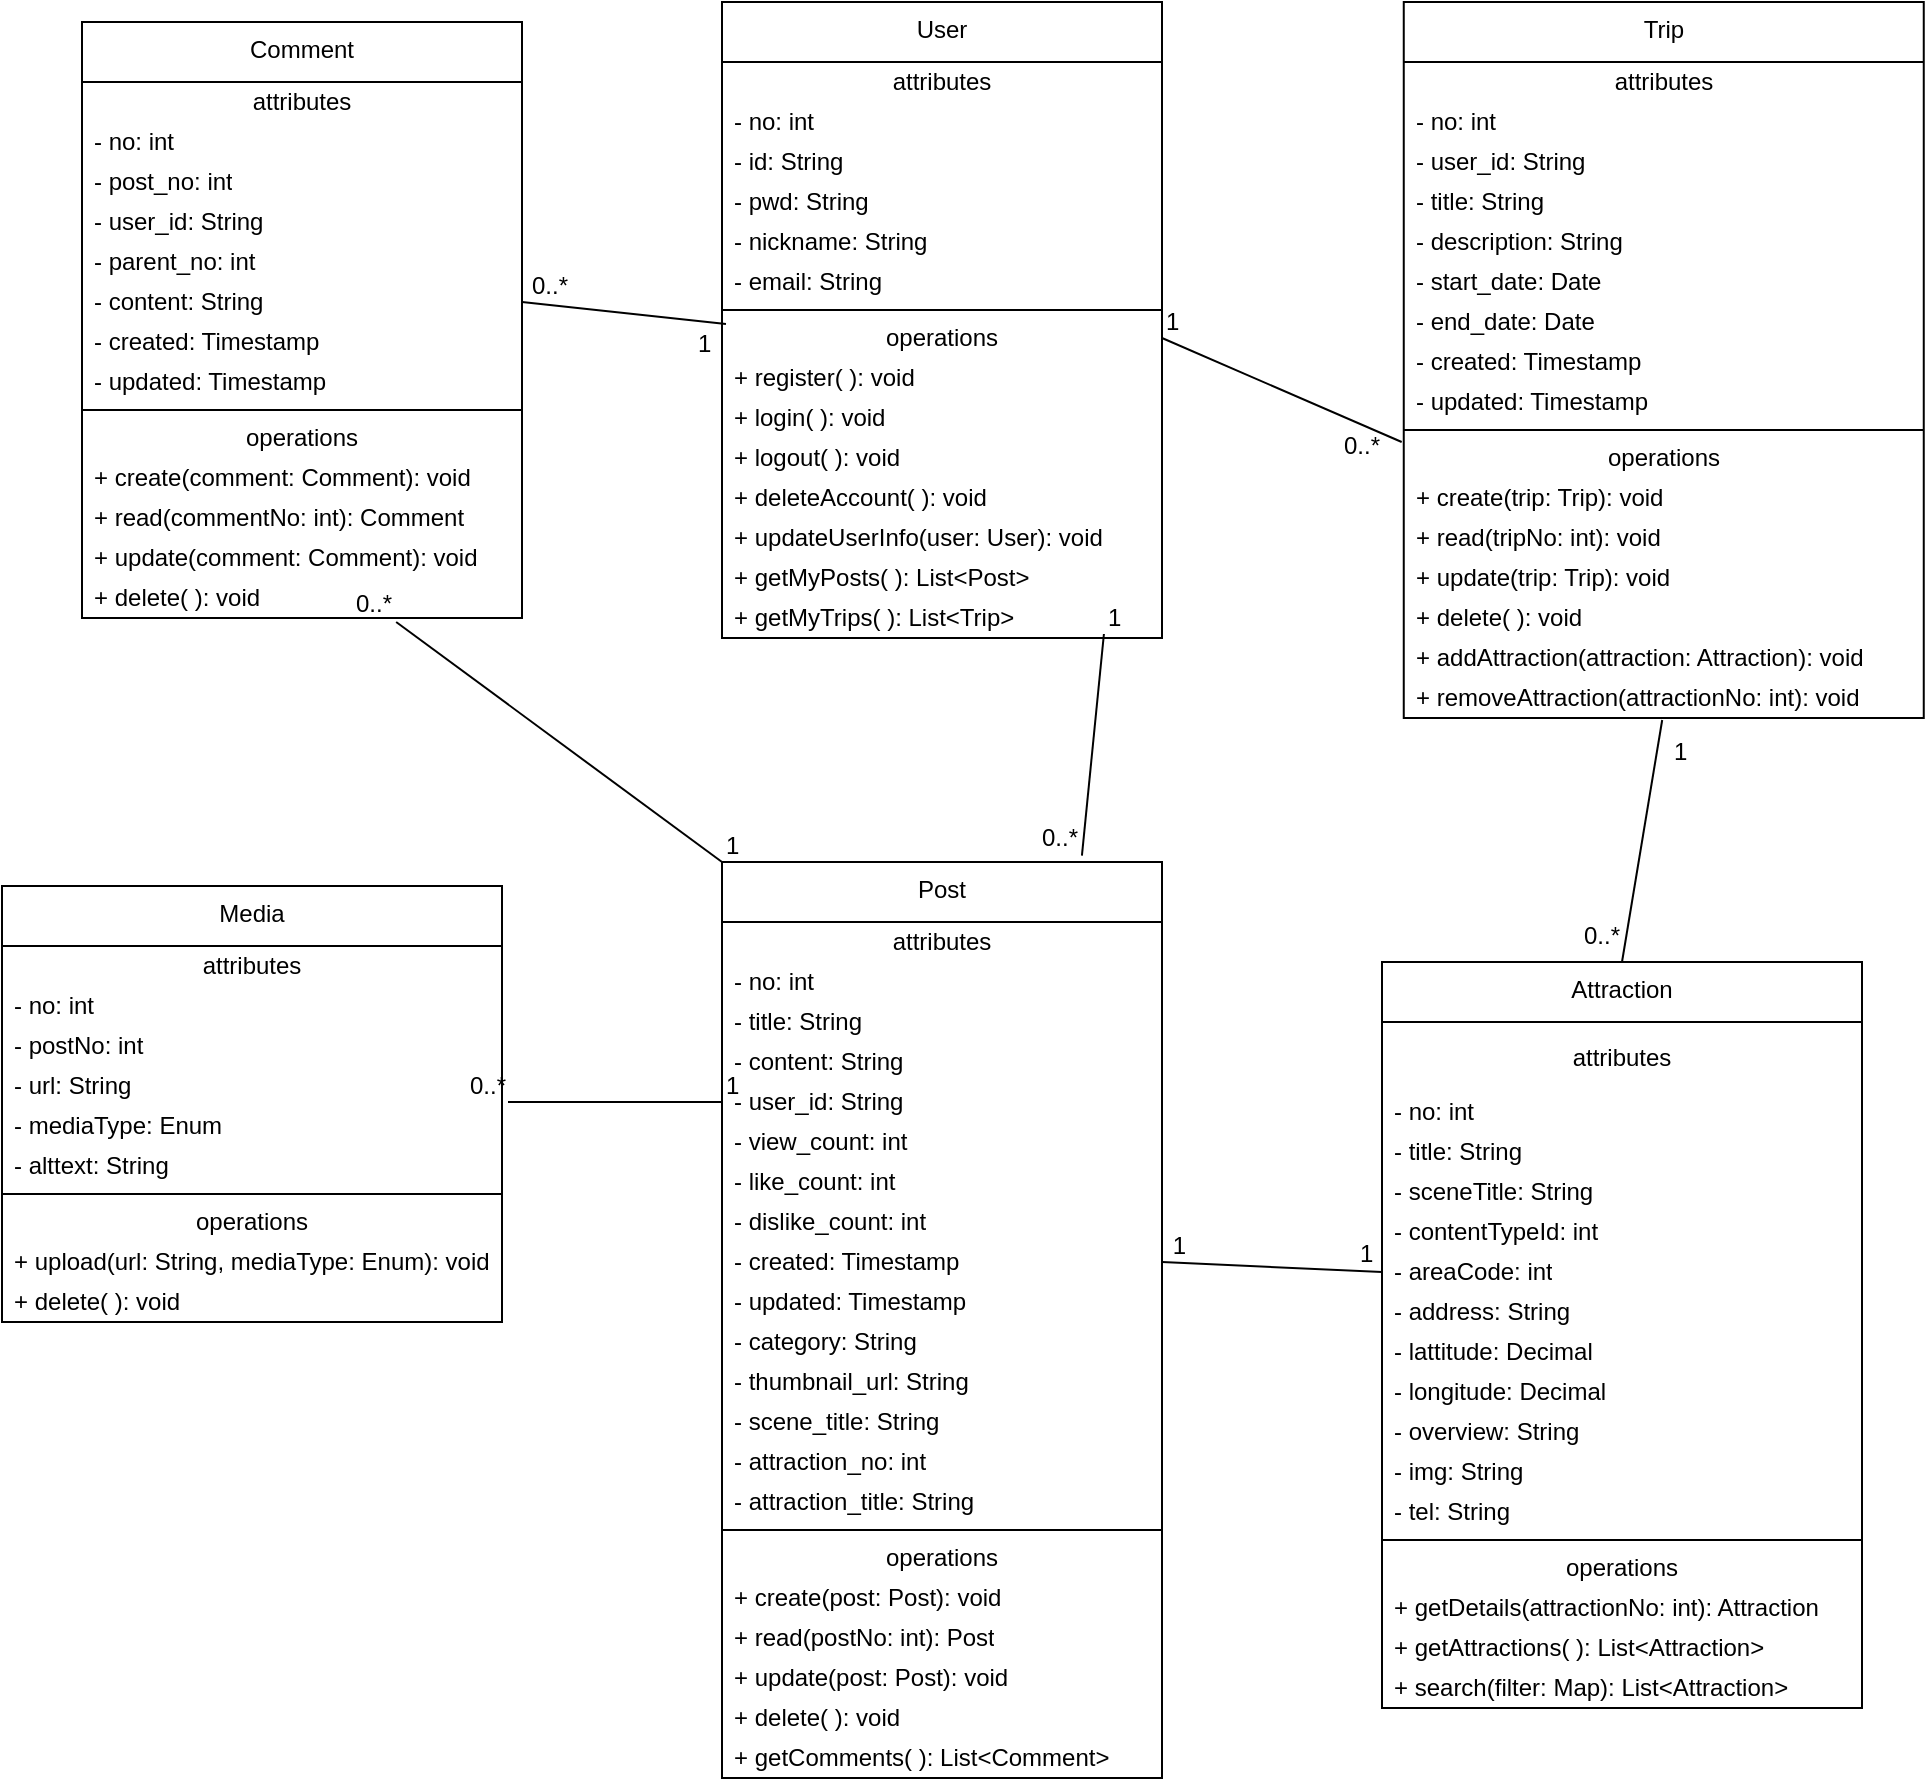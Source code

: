 <mxfile version="24.9.0">
  <diagram name="페이지-1" id="2a3AY58y8ECOFVepI0EB">
    <mxGraphModel dx="2291" dy="735" grid="1" gridSize="10" guides="1" tooltips="1" connect="1" arrows="1" fold="1" page="1" pageScale="1" pageWidth="827" pageHeight="1169" math="0" shadow="0">
      <root>
        <mxCell id="0" />
        <mxCell id="1" parent="0" />
        <mxCell id="5xHakERpuxY836gdrRXx-1" value="User" style="swimlane;fontStyle=0;align=center;verticalAlign=top;childLayout=stackLayout;horizontal=1;startSize=30;horizontalStack=0;resizeParent=1;resizeParentMax=0;resizeLast=0;collapsible=0;marginBottom=0;html=1;whiteSpace=wrap;" vertex="1" parent="1">
          <mxGeometry x="120" y="220" width="220" height="318" as="geometry" />
        </mxCell>
        <mxCell id="5xHakERpuxY836gdrRXx-2" value="attributes" style="text;html=1;strokeColor=none;fillColor=none;align=center;verticalAlign=middle;spacingLeft=4;spacingRight=4;overflow=hidden;rotatable=0;points=[[0,0.5],[1,0.5]];portConstraint=eastwest;whiteSpace=wrap;" vertex="1" parent="5xHakERpuxY836gdrRXx-1">
          <mxGeometry y="30" width="220" height="20" as="geometry" />
        </mxCell>
        <mxCell id="5xHakERpuxY836gdrRXx-3" value="- no: int" style="text;html=1;strokeColor=none;fillColor=none;align=left;verticalAlign=middle;spacingLeft=4;spacingRight=4;overflow=hidden;rotatable=0;points=[[0,0.5],[1,0.5]];portConstraint=eastwest;whiteSpace=wrap;" vertex="1" parent="5xHakERpuxY836gdrRXx-1">
          <mxGeometry y="50" width="220" height="20" as="geometry" />
        </mxCell>
        <mxCell id="5xHakERpuxY836gdrRXx-21" value="- id: String" style="text;html=1;strokeColor=none;fillColor=none;align=left;verticalAlign=middle;spacingLeft=4;spacingRight=4;overflow=hidden;rotatable=0;points=[[0,0.5],[1,0.5]];portConstraint=eastwest;whiteSpace=wrap;" vertex="1" parent="5xHakERpuxY836gdrRXx-1">
          <mxGeometry y="70" width="220" height="20" as="geometry" />
        </mxCell>
        <mxCell id="5xHakERpuxY836gdrRXx-20" value="- pwd: String" style="text;html=1;strokeColor=none;fillColor=none;align=left;verticalAlign=middle;spacingLeft=4;spacingRight=4;overflow=hidden;rotatable=0;points=[[0,0.5],[1,0.5]];portConstraint=eastwest;whiteSpace=wrap;" vertex="1" parent="5xHakERpuxY836gdrRXx-1">
          <mxGeometry y="90" width="220" height="20" as="geometry" />
        </mxCell>
        <mxCell id="5xHakERpuxY836gdrRXx-22" value="- nickname: String" style="text;html=1;strokeColor=none;fillColor=none;align=left;verticalAlign=middle;spacingLeft=4;spacingRight=4;overflow=hidden;rotatable=0;points=[[0,0.5],[1,0.5]];portConstraint=eastwest;whiteSpace=wrap;" vertex="1" parent="5xHakERpuxY836gdrRXx-1">
          <mxGeometry y="110" width="220" height="20" as="geometry" />
        </mxCell>
        <mxCell id="5xHakERpuxY836gdrRXx-23" value="- email: String" style="text;html=1;strokeColor=none;fillColor=none;align=left;verticalAlign=middle;spacingLeft=4;spacingRight=4;overflow=hidden;rotatable=0;points=[[0,0.5],[1,0.5]];portConstraint=eastwest;whiteSpace=wrap;" vertex="1" parent="5xHakERpuxY836gdrRXx-1">
          <mxGeometry y="130" width="220" height="20" as="geometry" />
        </mxCell>
        <mxCell id="5xHakERpuxY836gdrRXx-6" value="" style="line;strokeWidth=1;fillColor=none;align=left;verticalAlign=middle;spacingTop=-1;spacingLeft=3;spacingRight=3;rotatable=0;labelPosition=right;points=[];portConstraint=eastwest;" vertex="1" parent="5xHakERpuxY836gdrRXx-1">
          <mxGeometry y="150" width="220" height="8" as="geometry" />
        </mxCell>
        <mxCell id="5xHakERpuxY836gdrRXx-7" value="operations" style="text;html=1;strokeColor=none;fillColor=none;align=center;verticalAlign=middle;spacingLeft=4;spacingRight=4;overflow=hidden;rotatable=0;points=[[0,0.5],[1,0.5]];portConstraint=eastwest;whiteSpace=wrap;" vertex="1" parent="5xHakERpuxY836gdrRXx-1">
          <mxGeometry y="158" width="220" height="20" as="geometry" />
        </mxCell>
        <mxCell id="5xHakERpuxY836gdrRXx-8" value="+ register( ): void" style="text;html=1;strokeColor=none;fillColor=none;align=left;verticalAlign=middle;spacingLeft=4;spacingRight=4;overflow=hidden;rotatable=0;points=[[0,0.5],[1,0.5]];portConstraint=eastwest;whiteSpace=wrap;" vertex="1" parent="5xHakERpuxY836gdrRXx-1">
          <mxGeometry y="178" width="220" height="20" as="geometry" />
        </mxCell>
        <mxCell id="5xHakERpuxY836gdrRXx-148" value="+ login( ): void" style="text;html=1;strokeColor=none;fillColor=none;align=left;verticalAlign=middle;spacingLeft=4;spacingRight=4;overflow=hidden;rotatable=0;points=[[0,0.5],[1,0.5]];portConstraint=eastwest;whiteSpace=wrap;" vertex="1" parent="5xHakERpuxY836gdrRXx-1">
          <mxGeometry y="198" width="220" height="20" as="geometry" />
        </mxCell>
        <mxCell id="5xHakERpuxY836gdrRXx-37" value="+ logout( ): void" style="text;html=1;strokeColor=none;fillColor=none;align=left;verticalAlign=middle;spacingLeft=4;spacingRight=4;overflow=hidden;rotatable=0;points=[[0,0.5],[1,0.5]];portConstraint=eastwest;whiteSpace=wrap;" vertex="1" parent="5xHakERpuxY836gdrRXx-1">
          <mxGeometry y="218" width="220" height="20" as="geometry" />
        </mxCell>
        <mxCell id="5xHakERpuxY836gdrRXx-149" value="+ deleteAccount( ): void" style="text;html=1;strokeColor=none;fillColor=none;align=left;verticalAlign=middle;spacingLeft=4;spacingRight=4;overflow=hidden;rotatable=0;points=[[0,0.5],[1,0.5]];portConstraint=eastwest;whiteSpace=wrap;" vertex="1" parent="5xHakERpuxY836gdrRXx-1">
          <mxGeometry y="238" width="220" height="20" as="geometry" />
        </mxCell>
        <mxCell id="5xHakERpuxY836gdrRXx-61" value="+ updateUserInfo(user: User): void" style="text;html=1;strokeColor=none;fillColor=none;align=left;verticalAlign=middle;spacingLeft=4;spacingRight=4;overflow=hidden;rotatable=0;points=[[0,0.5],[1,0.5]];portConstraint=eastwest;whiteSpace=wrap;" vertex="1" parent="5xHakERpuxY836gdrRXx-1">
          <mxGeometry y="258" width="220" height="20" as="geometry" />
        </mxCell>
        <mxCell id="5xHakERpuxY836gdrRXx-150" value="+ getMyPosts( ): List&amp;lt;Post&amp;gt;" style="text;html=1;strokeColor=none;fillColor=none;align=left;verticalAlign=middle;spacingLeft=4;spacingRight=4;overflow=hidden;rotatable=0;points=[[0,0.5],[1,0.5]];portConstraint=eastwest;whiteSpace=wrap;" vertex="1" parent="5xHakERpuxY836gdrRXx-1">
          <mxGeometry y="278" width="220" height="20" as="geometry" />
        </mxCell>
        <mxCell id="5xHakERpuxY836gdrRXx-151" value="+ getMyTrips( ): List&amp;lt;Trip&amp;gt;" style="text;html=1;strokeColor=none;fillColor=none;align=left;verticalAlign=middle;spacingLeft=4;spacingRight=4;overflow=hidden;rotatable=0;points=[[0,0.5],[1,0.5]];portConstraint=eastwest;whiteSpace=wrap;" vertex="1" parent="5xHakERpuxY836gdrRXx-1">
          <mxGeometry y="298" width="220" height="20" as="geometry" />
        </mxCell>
        <mxCell id="5xHakERpuxY836gdrRXx-9" value="Post" style="swimlane;fontStyle=0;align=center;verticalAlign=top;childLayout=stackLayout;horizontal=1;startSize=30;horizontalStack=0;resizeParent=1;resizeParentMax=0;resizeLast=0;collapsible=0;marginBottom=0;html=1;whiteSpace=wrap;" vertex="1" parent="1">
          <mxGeometry x="120" y="650" width="220" height="458" as="geometry" />
        </mxCell>
        <mxCell id="5xHakERpuxY836gdrRXx-10" value="attributes" style="text;html=1;strokeColor=none;fillColor=none;align=center;verticalAlign=middle;spacingLeft=4;spacingRight=4;overflow=hidden;rotatable=0;points=[[0,0.5],[1,0.5]];portConstraint=eastwest;whiteSpace=wrap;" vertex="1" parent="5xHakERpuxY836gdrRXx-9">
          <mxGeometry y="30" width="220" height="20" as="geometry" />
        </mxCell>
        <mxCell id="5xHakERpuxY836gdrRXx-11" value="- no: int" style="text;html=1;strokeColor=none;fillColor=none;align=left;verticalAlign=middle;spacingLeft=4;spacingRight=4;overflow=hidden;rotatable=0;points=[[0,0.5],[1,0.5]];portConstraint=eastwest;whiteSpace=wrap;" vertex="1" parent="5xHakERpuxY836gdrRXx-9">
          <mxGeometry y="50" width="220" height="20" as="geometry" />
        </mxCell>
        <mxCell id="5xHakERpuxY836gdrRXx-24" value="- title: String" style="text;html=1;strokeColor=none;fillColor=none;align=left;verticalAlign=middle;spacingLeft=4;spacingRight=4;overflow=hidden;rotatable=0;points=[[0,0.5],[1,0.5]];portConstraint=eastwest;whiteSpace=wrap;" vertex="1" parent="5xHakERpuxY836gdrRXx-9">
          <mxGeometry y="70" width="220" height="20" as="geometry" />
        </mxCell>
        <mxCell id="5xHakERpuxY836gdrRXx-25" value="- content: String" style="text;html=1;strokeColor=none;fillColor=none;align=left;verticalAlign=middle;spacingLeft=4;spacingRight=4;overflow=hidden;rotatable=0;points=[[0,0.5],[1,0.5]];portConstraint=eastwest;whiteSpace=wrap;" vertex="1" parent="5xHakERpuxY836gdrRXx-9">
          <mxGeometry y="90" width="220" height="20" as="geometry" />
        </mxCell>
        <mxCell id="5xHakERpuxY836gdrRXx-26" value="- user_id: String" style="text;html=1;strokeColor=none;fillColor=none;align=left;verticalAlign=middle;spacingLeft=4;spacingRight=4;overflow=hidden;rotatable=0;points=[[0,0.5],[1,0.5]];portConstraint=eastwest;whiteSpace=wrap;" vertex="1" parent="5xHakERpuxY836gdrRXx-9">
          <mxGeometry y="110" width="220" height="20" as="geometry" />
        </mxCell>
        <mxCell id="5xHakERpuxY836gdrRXx-27" value="- view_count: int" style="text;html=1;strokeColor=none;fillColor=none;align=left;verticalAlign=middle;spacingLeft=4;spacingRight=4;overflow=hidden;rotatable=0;points=[[0,0.5],[1,0.5]];portConstraint=eastwest;whiteSpace=wrap;" vertex="1" parent="5xHakERpuxY836gdrRXx-9">
          <mxGeometry y="130" width="220" height="20" as="geometry" />
        </mxCell>
        <mxCell id="5xHakERpuxY836gdrRXx-28" value="- like_count: int" style="text;html=1;strokeColor=none;fillColor=none;align=left;verticalAlign=middle;spacingLeft=4;spacingRight=4;overflow=hidden;rotatable=0;points=[[0,0.5],[1,0.5]];portConstraint=eastwest;whiteSpace=wrap;" vertex="1" parent="5xHakERpuxY836gdrRXx-9">
          <mxGeometry y="150" width="220" height="20" as="geometry" />
        </mxCell>
        <mxCell id="5xHakERpuxY836gdrRXx-29" value="- dislike_count: int" style="text;html=1;strokeColor=none;fillColor=none;align=left;verticalAlign=middle;spacingLeft=4;spacingRight=4;overflow=hidden;rotatable=0;points=[[0,0.5],[1,0.5]];portConstraint=eastwest;whiteSpace=wrap;" vertex="1" parent="5xHakERpuxY836gdrRXx-9">
          <mxGeometry y="170" width="220" height="20" as="geometry" />
        </mxCell>
        <mxCell id="5xHakERpuxY836gdrRXx-30" value="- created: Timestamp" style="text;html=1;strokeColor=none;fillColor=none;align=left;verticalAlign=middle;spacingLeft=4;spacingRight=4;overflow=hidden;rotatable=0;points=[[0,0.5],[1,0.5]];portConstraint=eastwest;whiteSpace=wrap;" vertex="1" parent="5xHakERpuxY836gdrRXx-9">
          <mxGeometry y="190" width="220" height="20" as="geometry" />
        </mxCell>
        <mxCell id="5xHakERpuxY836gdrRXx-31" value="- updated: Timestamp" style="text;html=1;strokeColor=none;fillColor=none;align=left;verticalAlign=middle;spacingLeft=4;spacingRight=4;overflow=hidden;rotatable=0;points=[[0,0.5],[1,0.5]];portConstraint=eastwest;whiteSpace=wrap;" vertex="1" parent="5xHakERpuxY836gdrRXx-9">
          <mxGeometry y="210" width="220" height="20" as="geometry" />
        </mxCell>
        <mxCell id="5xHakERpuxY836gdrRXx-32" value="- category: String" style="text;html=1;strokeColor=none;fillColor=none;align=left;verticalAlign=middle;spacingLeft=4;spacingRight=4;overflow=hidden;rotatable=0;points=[[0,0.5],[1,0.5]];portConstraint=eastwest;whiteSpace=wrap;" vertex="1" parent="5xHakERpuxY836gdrRXx-9">
          <mxGeometry y="230" width="220" height="20" as="geometry" />
        </mxCell>
        <mxCell id="5xHakERpuxY836gdrRXx-33" value="- thumbnail_url: String" style="text;html=1;strokeColor=none;fillColor=none;align=left;verticalAlign=middle;spacingLeft=4;spacingRight=4;overflow=hidden;rotatable=0;points=[[0,0.5],[1,0.5]];portConstraint=eastwest;whiteSpace=wrap;" vertex="1" parent="5xHakERpuxY836gdrRXx-9">
          <mxGeometry y="250" width="220" height="20" as="geometry" />
        </mxCell>
        <mxCell id="5xHakERpuxY836gdrRXx-34" value="- scene_title: String" style="text;html=1;strokeColor=none;fillColor=none;align=left;verticalAlign=middle;spacingLeft=4;spacingRight=4;overflow=hidden;rotatable=0;points=[[0,0.5],[1,0.5]];portConstraint=eastwest;whiteSpace=wrap;" vertex="1" parent="5xHakERpuxY836gdrRXx-9">
          <mxGeometry y="270" width="220" height="20" as="geometry" />
        </mxCell>
        <mxCell id="5xHakERpuxY836gdrRXx-35" value="- attraction_no: int" style="text;html=1;strokeColor=none;fillColor=none;align=left;verticalAlign=middle;spacingLeft=4;spacingRight=4;overflow=hidden;rotatable=0;points=[[0,0.5],[1,0.5]];portConstraint=eastwest;whiteSpace=wrap;" vertex="1" parent="5xHakERpuxY836gdrRXx-9">
          <mxGeometry y="290" width="220" height="20" as="geometry" />
        </mxCell>
        <mxCell id="5xHakERpuxY836gdrRXx-36" value="- attraction_title: String" style="text;html=1;strokeColor=none;fillColor=none;align=left;verticalAlign=middle;spacingLeft=4;spacingRight=4;overflow=hidden;rotatable=0;points=[[0,0.5],[1,0.5]];portConstraint=eastwest;whiteSpace=wrap;" vertex="1" parent="5xHakERpuxY836gdrRXx-9">
          <mxGeometry y="310" width="220" height="20" as="geometry" />
        </mxCell>
        <mxCell id="5xHakERpuxY836gdrRXx-14" value="" style="line;strokeWidth=1;fillColor=none;align=left;verticalAlign=middle;spacingTop=-1;spacingLeft=3;spacingRight=3;rotatable=0;labelPosition=right;points=[];portConstraint=eastwest;" vertex="1" parent="5xHakERpuxY836gdrRXx-9">
          <mxGeometry y="330" width="220" height="8" as="geometry" />
        </mxCell>
        <mxCell id="5xHakERpuxY836gdrRXx-15" value="operations" style="text;html=1;strokeColor=none;fillColor=none;align=center;verticalAlign=middle;spacingLeft=4;spacingRight=4;overflow=hidden;rotatable=0;points=[[0,0.5],[1,0.5]];portConstraint=eastwest;whiteSpace=wrap;" vertex="1" parent="5xHakERpuxY836gdrRXx-9">
          <mxGeometry y="338" width="220" height="20" as="geometry" />
        </mxCell>
        <mxCell id="5xHakERpuxY836gdrRXx-153" value="+ create(post: Post): void" style="text;html=1;strokeColor=none;fillColor=none;align=left;verticalAlign=middle;spacingLeft=4;spacingRight=4;overflow=hidden;rotatable=0;points=[[0,0.5],[1,0.5]];portConstraint=eastwest;whiteSpace=wrap;" vertex="1" parent="5xHakERpuxY836gdrRXx-9">
          <mxGeometry y="358" width="220" height="20" as="geometry" />
        </mxCell>
        <mxCell id="5xHakERpuxY836gdrRXx-154" value="+ read(postNo: int): Post" style="text;html=1;strokeColor=none;fillColor=none;align=left;verticalAlign=middle;spacingLeft=4;spacingRight=4;overflow=hidden;rotatable=0;points=[[0,0.5],[1,0.5]];portConstraint=eastwest;whiteSpace=wrap;" vertex="1" parent="5xHakERpuxY836gdrRXx-9">
          <mxGeometry y="378" width="220" height="20" as="geometry" />
        </mxCell>
        <mxCell id="5xHakERpuxY836gdrRXx-155" value="+ update(post: Post): void" style="text;html=1;strokeColor=none;fillColor=none;align=left;verticalAlign=middle;spacingLeft=4;spacingRight=4;overflow=hidden;rotatable=0;points=[[0,0.5],[1,0.5]];portConstraint=eastwest;whiteSpace=wrap;" vertex="1" parent="5xHakERpuxY836gdrRXx-9">
          <mxGeometry y="398" width="220" height="20" as="geometry" />
        </mxCell>
        <mxCell id="5xHakERpuxY836gdrRXx-156" value="+ delete( ): void" style="text;html=1;strokeColor=none;fillColor=none;align=left;verticalAlign=middle;spacingLeft=4;spacingRight=4;overflow=hidden;rotatable=0;points=[[0,0.5],[1,0.5]];portConstraint=eastwest;whiteSpace=wrap;" vertex="1" parent="5xHakERpuxY836gdrRXx-9">
          <mxGeometry y="418" width="220" height="20" as="geometry" />
        </mxCell>
        <mxCell id="5xHakERpuxY836gdrRXx-157" value="+ getComments( ): List&amp;lt;Comment&amp;gt;" style="text;html=1;strokeColor=none;fillColor=none;align=left;verticalAlign=middle;spacingLeft=4;spacingRight=4;overflow=hidden;rotatable=0;points=[[0,0.5],[1,0.5]];portConstraint=eastwest;whiteSpace=wrap;" vertex="1" parent="5xHakERpuxY836gdrRXx-9">
          <mxGeometry y="438" width="220" height="20" as="geometry" />
        </mxCell>
        <mxCell id="5xHakERpuxY836gdrRXx-69" value="Comment" style="swimlane;fontStyle=0;align=center;verticalAlign=top;childLayout=stackLayout;horizontal=1;startSize=30;horizontalStack=0;resizeParent=1;resizeParentMax=0;resizeLast=0;collapsible=0;marginBottom=0;html=1;whiteSpace=wrap;" vertex="1" parent="1">
          <mxGeometry x="-200" y="230" width="220" height="298" as="geometry" />
        </mxCell>
        <mxCell id="5xHakERpuxY836gdrRXx-70" value="attributes" style="text;html=1;strokeColor=none;fillColor=none;align=center;verticalAlign=middle;spacingLeft=4;spacingRight=4;overflow=hidden;rotatable=0;points=[[0,0.5],[1,0.5]];portConstraint=eastwest;whiteSpace=wrap;" vertex="1" parent="5xHakERpuxY836gdrRXx-69">
          <mxGeometry y="30" width="220" height="20" as="geometry" />
        </mxCell>
        <mxCell id="5xHakERpuxY836gdrRXx-71" value="- no: int" style="text;html=1;strokeColor=none;fillColor=none;align=left;verticalAlign=middle;spacingLeft=4;spacingRight=4;overflow=hidden;rotatable=0;points=[[0,0.5],[1,0.5]];portConstraint=eastwest;whiteSpace=wrap;" vertex="1" parent="5xHakERpuxY836gdrRXx-69">
          <mxGeometry y="50" width="220" height="20" as="geometry" />
        </mxCell>
        <mxCell id="5xHakERpuxY836gdrRXx-77" value="- post_no: int" style="text;html=1;strokeColor=none;fillColor=none;align=left;verticalAlign=middle;spacingLeft=4;spacingRight=4;overflow=hidden;rotatable=0;points=[[0,0.5],[1,0.5]];portConstraint=eastwest;whiteSpace=wrap;" vertex="1" parent="5xHakERpuxY836gdrRXx-69">
          <mxGeometry y="70" width="220" height="20" as="geometry" />
        </mxCell>
        <mxCell id="5xHakERpuxY836gdrRXx-78" value="- user_id: String" style="text;html=1;strokeColor=none;fillColor=none;align=left;verticalAlign=middle;spacingLeft=4;spacingRight=4;overflow=hidden;rotatable=0;points=[[0,0.5],[1,0.5]];portConstraint=eastwest;whiteSpace=wrap;" vertex="1" parent="5xHakERpuxY836gdrRXx-69">
          <mxGeometry y="90" width="220" height="20" as="geometry" />
        </mxCell>
        <mxCell id="5xHakERpuxY836gdrRXx-79" value="- parent_no: int" style="text;html=1;strokeColor=none;fillColor=none;align=left;verticalAlign=middle;spacingLeft=4;spacingRight=4;overflow=hidden;rotatable=0;points=[[0,0.5],[1,0.5]];portConstraint=eastwest;whiteSpace=wrap;" vertex="1" parent="5xHakERpuxY836gdrRXx-69">
          <mxGeometry y="110" width="220" height="20" as="geometry" />
        </mxCell>
        <mxCell id="5xHakERpuxY836gdrRXx-80" value="- content: String" style="text;html=1;strokeColor=none;fillColor=none;align=left;verticalAlign=middle;spacingLeft=4;spacingRight=4;overflow=hidden;rotatable=0;points=[[0,0.5],[1,0.5]];portConstraint=eastwest;whiteSpace=wrap;" vertex="1" parent="5xHakERpuxY836gdrRXx-69">
          <mxGeometry y="130" width="220" height="20" as="geometry" />
        </mxCell>
        <mxCell id="5xHakERpuxY836gdrRXx-81" value="- created: Timestamp" style="text;html=1;strokeColor=none;fillColor=none;align=left;verticalAlign=middle;spacingLeft=4;spacingRight=4;overflow=hidden;rotatable=0;points=[[0,0.5],[1,0.5]];portConstraint=eastwest;whiteSpace=wrap;" vertex="1" parent="5xHakERpuxY836gdrRXx-69">
          <mxGeometry y="150" width="220" height="20" as="geometry" />
        </mxCell>
        <mxCell id="5xHakERpuxY836gdrRXx-82" value="- updated: Timestamp" style="text;html=1;strokeColor=none;fillColor=none;align=left;verticalAlign=middle;spacingLeft=4;spacingRight=4;overflow=hidden;rotatable=0;points=[[0,0.5],[1,0.5]];portConstraint=eastwest;whiteSpace=wrap;" vertex="1" parent="5xHakERpuxY836gdrRXx-69">
          <mxGeometry y="170" width="220" height="20" as="geometry" />
        </mxCell>
        <mxCell id="5xHakERpuxY836gdrRXx-74" value="" style="line;strokeWidth=1;fillColor=none;align=left;verticalAlign=middle;spacingTop=-1;spacingLeft=3;spacingRight=3;rotatable=0;labelPosition=right;points=[];portConstraint=eastwest;" vertex="1" parent="5xHakERpuxY836gdrRXx-69">
          <mxGeometry y="190" width="220" height="8" as="geometry" />
        </mxCell>
        <mxCell id="5xHakERpuxY836gdrRXx-75" value="operations" style="text;html=1;strokeColor=none;fillColor=none;align=center;verticalAlign=middle;spacingLeft=4;spacingRight=4;overflow=hidden;rotatable=0;points=[[0,0.5],[1,0.5]];portConstraint=eastwest;whiteSpace=wrap;" vertex="1" parent="5xHakERpuxY836gdrRXx-69">
          <mxGeometry y="198" width="220" height="20" as="geometry" />
        </mxCell>
        <mxCell id="5xHakERpuxY836gdrRXx-158" value="+ create(comment: Comment): void" style="text;html=1;strokeColor=none;fillColor=none;align=left;verticalAlign=middle;spacingLeft=4;spacingRight=4;overflow=hidden;rotatable=0;points=[[0,0.5],[1,0.5]];portConstraint=eastwest;whiteSpace=wrap;" vertex="1" parent="5xHakERpuxY836gdrRXx-69">
          <mxGeometry y="218" width="220" height="20" as="geometry" />
        </mxCell>
        <mxCell id="5xHakERpuxY836gdrRXx-159" value="+ read(commentNo: int): Comment" style="text;html=1;strokeColor=none;fillColor=none;align=left;verticalAlign=middle;spacingLeft=4;spacingRight=4;overflow=hidden;rotatable=0;points=[[0,0.5],[1,0.5]];portConstraint=eastwest;whiteSpace=wrap;" vertex="1" parent="5xHakERpuxY836gdrRXx-69">
          <mxGeometry y="238" width="220" height="20" as="geometry" />
        </mxCell>
        <mxCell id="5xHakERpuxY836gdrRXx-160" value="+ update(comment: Comment): void" style="text;html=1;strokeColor=none;fillColor=none;align=left;verticalAlign=middle;spacingLeft=4;spacingRight=4;overflow=hidden;rotatable=0;points=[[0,0.5],[1,0.5]];portConstraint=eastwest;whiteSpace=wrap;" vertex="1" parent="5xHakERpuxY836gdrRXx-69">
          <mxGeometry y="258" width="220" height="20" as="geometry" />
        </mxCell>
        <mxCell id="5xHakERpuxY836gdrRXx-161" value="+ delete( ): void" style="text;html=1;strokeColor=none;fillColor=none;align=left;verticalAlign=middle;spacingLeft=4;spacingRight=4;overflow=hidden;rotatable=0;points=[[0,0.5],[1,0.5]];portConstraint=eastwest;whiteSpace=wrap;" vertex="1" parent="5xHakERpuxY836gdrRXx-69">
          <mxGeometry y="278" width="220" height="20" as="geometry" />
        </mxCell>
        <mxCell id="5xHakERpuxY836gdrRXx-83" value="Trip" style="swimlane;fontStyle=0;align=center;verticalAlign=top;childLayout=stackLayout;horizontal=1;startSize=30;horizontalStack=0;resizeParent=1;resizeParentMax=0;resizeLast=0;collapsible=0;marginBottom=0;html=1;whiteSpace=wrap;" vertex="1" parent="1">
          <mxGeometry x="460.88" y="220" width="260" height="358" as="geometry" />
        </mxCell>
        <mxCell id="5xHakERpuxY836gdrRXx-84" value="attributes" style="text;html=1;strokeColor=none;fillColor=none;align=center;verticalAlign=middle;spacingLeft=4;spacingRight=4;overflow=hidden;rotatable=0;points=[[0,0.5],[1,0.5]];portConstraint=eastwest;whiteSpace=wrap;" vertex="1" parent="5xHakERpuxY836gdrRXx-83">
          <mxGeometry y="30" width="260" height="20" as="geometry" />
        </mxCell>
        <mxCell id="5xHakERpuxY836gdrRXx-85" value="- no: int" style="text;html=1;strokeColor=none;fillColor=none;align=left;verticalAlign=middle;spacingLeft=4;spacingRight=4;overflow=hidden;rotatable=0;points=[[0,0.5],[1,0.5]];portConstraint=eastwest;whiteSpace=wrap;" vertex="1" parent="5xHakERpuxY836gdrRXx-83">
          <mxGeometry y="50" width="260" height="20" as="geometry" />
        </mxCell>
        <mxCell id="5xHakERpuxY836gdrRXx-92" value="- user_id: String" style="text;html=1;strokeColor=none;fillColor=none;align=left;verticalAlign=middle;spacingLeft=4;spacingRight=4;overflow=hidden;rotatable=0;points=[[0,0.5],[1,0.5]];portConstraint=eastwest;whiteSpace=wrap;" vertex="1" parent="5xHakERpuxY836gdrRXx-83">
          <mxGeometry y="70" width="260" height="20" as="geometry" />
        </mxCell>
        <mxCell id="5xHakERpuxY836gdrRXx-93" value="- title: String" style="text;html=1;strokeColor=none;fillColor=none;align=left;verticalAlign=middle;spacingLeft=4;spacingRight=4;overflow=hidden;rotatable=0;points=[[0,0.5],[1,0.5]];portConstraint=eastwest;whiteSpace=wrap;" vertex="1" parent="5xHakERpuxY836gdrRXx-83">
          <mxGeometry y="90" width="260" height="20" as="geometry" />
        </mxCell>
        <mxCell id="5xHakERpuxY836gdrRXx-94" value="- description: String" style="text;html=1;strokeColor=none;fillColor=none;align=left;verticalAlign=middle;spacingLeft=4;spacingRight=4;overflow=hidden;rotatable=0;points=[[0,0.5],[1,0.5]];portConstraint=eastwest;whiteSpace=wrap;" vertex="1" parent="5xHakERpuxY836gdrRXx-83">
          <mxGeometry y="110" width="260" height="20" as="geometry" />
        </mxCell>
        <mxCell id="5xHakERpuxY836gdrRXx-95" value="- start_date: Date" style="text;html=1;strokeColor=none;fillColor=none;align=left;verticalAlign=middle;spacingLeft=4;spacingRight=4;overflow=hidden;rotatable=0;points=[[0,0.5],[1,0.5]];portConstraint=eastwest;whiteSpace=wrap;" vertex="1" parent="5xHakERpuxY836gdrRXx-83">
          <mxGeometry y="130" width="260" height="20" as="geometry" />
        </mxCell>
        <mxCell id="5xHakERpuxY836gdrRXx-97" value="- end_date: Date" style="text;html=1;strokeColor=none;fillColor=none;align=left;verticalAlign=middle;spacingLeft=4;spacingRight=4;overflow=hidden;rotatable=0;points=[[0,0.5],[1,0.5]];portConstraint=eastwest;whiteSpace=wrap;" vertex="1" parent="5xHakERpuxY836gdrRXx-83">
          <mxGeometry y="150" width="260" height="20" as="geometry" />
        </mxCell>
        <mxCell id="5xHakERpuxY836gdrRXx-98" value="- created: Timestamp" style="text;html=1;strokeColor=none;fillColor=none;align=left;verticalAlign=middle;spacingLeft=4;spacingRight=4;overflow=hidden;rotatable=0;points=[[0,0.5],[1,0.5]];portConstraint=eastwest;whiteSpace=wrap;" vertex="1" parent="5xHakERpuxY836gdrRXx-83">
          <mxGeometry y="170" width="260" height="20" as="geometry" />
        </mxCell>
        <mxCell id="5xHakERpuxY836gdrRXx-99" value="- updated: Timestamp" style="text;html=1;strokeColor=none;fillColor=none;align=left;verticalAlign=middle;spacingLeft=4;spacingRight=4;overflow=hidden;rotatable=0;points=[[0,0.5],[1,0.5]];portConstraint=eastwest;whiteSpace=wrap;" vertex="1" parent="5xHakERpuxY836gdrRXx-83">
          <mxGeometry y="190" width="260" height="20" as="geometry" />
        </mxCell>
        <mxCell id="5xHakERpuxY836gdrRXx-88" value="" style="line;strokeWidth=1;fillColor=none;align=left;verticalAlign=middle;spacingTop=-1;spacingLeft=3;spacingRight=3;rotatable=0;labelPosition=right;points=[];portConstraint=eastwest;" vertex="1" parent="5xHakERpuxY836gdrRXx-83">
          <mxGeometry y="210" width="260" height="8" as="geometry" />
        </mxCell>
        <mxCell id="5xHakERpuxY836gdrRXx-89" value="operations" style="text;html=1;strokeColor=none;fillColor=none;align=center;verticalAlign=middle;spacingLeft=4;spacingRight=4;overflow=hidden;rotatable=0;points=[[0,0.5],[1,0.5]];portConstraint=eastwest;whiteSpace=wrap;" vertex="1" parent="5xHakERpuxY836gdrRXx-83">
          <mxGeometry y="218" width="260" height="20" as="geometry" />
        </mxCell>
        <mxCell id="5xHakERpuxY836gdrRXx-186" value="+ create(trip: Trip): void" style="text;html=1;strokeColor=none;fillColor=none;align=left;verticalAlign=middle;spacingLeft=4;spacingRight=4;overflow=hidden;rotatable=0;points=[[0,0.5],[1,0.5]];portConstraint=eastwest;whiteSpace=wrap;" vertex="1" parent="5xHakERpuxY836gdrRXx-83">
          <mxGeometry y="238" width="260" height="20" as="geometry" />
        </mxCell>
        <mxCell id="5xHakERpuxY836gdrRXx-187" value="+ read(tripNo: int): void" style="text;html=1;strokeColor=none;fillColor=none;align=left;verticalAlign=middle;spacingLeft=4;spacingRight=4;overflow=hidden;rotatable=0;points=[[0,0.5],[1,0.5]];portConstraint=eastwest;whiteSpace=wrap;" vertex="1" parent="5xHakERpuxY836gdrRXx-83">
          <mxGeometry y="258" width="260" height="20" as="geometry" />
        </mxCell>
        <mxCell id="5xHakERpuxY836gdrRXx-188" value="+ update(trip: Trip): void" style="text;html=1;strokeColor=none;fillColor=none;align=left;verticalAlign=middle;spacingLeft=4;spacingRight=4;overflow=hidden;rotatable=0;points=[[0,0.5],[1,0.5]];portConstraint=eastwest;whiteSpace=wrap;" vertex="1" parent="5xHakERpuxY836gdrRXx-83">
          <mxGeometry y="278" width="260" height="20" as="geometry" />
        </mxCell>
        <mxCell id="5xHakERpuxY836gdrRXx-189" value="+ delete( ): void" style="text;html=1;strokeColor=none;fillColor=none;align=left;verticalAlign=middle;spacingLeft=4;spacingRight=4;overflow=hidden;rotatable=0;points=[[0,0.5],[1,0.5]];portConstraint=eastwest;whiteSpace=wrap;" vertex="1" parent="5xHakERpuxY836gdrRXx-83">
          <mxGeometry y="298" width="260" height="20" as="geometry" />
        </mxCell>
        <mxCell id="5xHakERpuxY836gdrRXx-190" value="+ addAttraction(attraction: Attraction): void" style="text;html=1;strokeColor=none;fillColor=none;align=left;verticalAlign=middle;spacingLeft=4;spacingRight=4;overflow=hidden;rotatable=0;points=[[0,0.5],[1,0.5]];portConstraint=eastwest;whiteSpace=wrap;" vertex="1" parent="5xHakERpuxY836gdrRXx-83">
          <mxGeometry y="318" width="260" height="20" as="geometry" />
        </mxCell>
        <mxCell id="5xHakERpuxY836gdrRXx-191" value="+ removeAttraction(attractionNo: int): void" style="text;html=1;strokeColor=none;fillColor=none;align=left;verticalAlign=middle;spacingLeft=4;spacingRight=4;overflow=hidden;rotatable=0;points=[[0,0.5],[1,0.5]];portConstraint=eastwest;whiteSpace=wrap;" vertex="1" parent="5xHakERpuxY836gdrRXx-83">
          <mxGeometry y="338" width="260" height="20" as="geometry" />
        </mxCell>
        <mxCell id="5xHakERpuxY836gdrRXx-100" value="Attraction" style="swimlane;fontStyle=0;align=center;verticalAlign=top;childLayout=stackLayout;horizontal=1;startSize=30;horizontalStack=0;resizeParent=1;resizeParentMax=0;resizeLast=0;collapsible=0;marginBottom=0;html=1;whiteSpace=wrap;" vertex="1" parent="1">
          <mxGeometry x="450" y="700" width="240" height="373" as="geometry" />
        </mxCell>
        <mxCell id="5xHakERpuxY836gdrRXx-101" value="attributes" style="text;html=1;strokeColor=none;fillColor=none;align=center;verticalAlign=middle;spacingLeft=4;spacingRight=4;overflow=hidden;rotatable=0;points=[[0,0.5],[1,0.5]];portConstraint=eastwest;whiteSpace=wrap;" vertex="1" parent="5xHakERpuxY836gdrRXx-100">
          <mxGeometry y="30" width="240" height="35" as="geometry" />
        </mxCell>
        <mxCell id="5xHakERpuxY836gdrRXx-104" value="- no: int" style="text;html=1;strokeColor=none;fillColor=none;align=left;verticalAlign=middle;spacingLeft=4;spacingRight=4;overflow=hidden;rotatable=0;points=[[0,0.5],[1,0.5]];portConstraint=eastwest;whiteSpace=wrap;" vertex="1" parent="5xHakERpuxY836gdrRXx-100">
          <mxGeometry y="65" width="240" height="20" as="geometry" />
        </mxCell>
        <mxCell id="5xHakERpuxY836gdrRXx-166" value="- title: String" style="text;html=1;strokeColor=none;fillColor=none;align=left;verticalAlign=middle;spacingLeft=4;spacingRight=4;overflow=hidden;rotatable=0;points=[[0,0.5],[1,0.5]];portConstraint=eastwest;whiteSpace=wrap;" vertex="1" parent="5xHakERpuxY836gdrRXx-100">
          <mxGeometry y="85" width="240" height="20" as="geometry" />
        </mxCell>
        <mxCell id="5xHakERpuxY836gdrRXx-112" value="- sceneTitle: String" style="text;html=1;strokeColor=none;fillColor=none;align=left;verticalAlign=middle;spacingLeft=4;spacingRight=4;overflow=hidden;rotatable=0;points=[[0,0.5],[1,0.5]];portConstraint=eastwest;whiteSpace=wrap;" vertex="1" parent="5xHakERpuxY836gdrRXx-100">
          <mxGeometry y="105" width="240" height="20" as="geometry" />
        </mxCell>
        <mxCell id="5xHakERpuxY836gdrRXx-147" value="- contentTypeId: int" style="text;html=1;strokeColor=none;fillColor=none;align=left;verticalAlign=middle;spacingLeft=4;spacingRight=4;overflow=hidden;rotatable=0;points=[[0,0.5],[1,0.5]];portConstraint=eastwest;whiteSpace=wrap;" vertex="1" parent="5xHakERpuxY836gdrRXx-100">
          <mxGeometry y="125" width="240" height="20" as="geometry" />
        </mxCell>
        <mxCell id="5xHakERpuxY836gdrRXx-167" value="- areaCode: int" style="text;html=1;strokeColor=none;fillColor=none;align=left;verticalAlign=middle;spacingLeft=4;spacingRight=4;overflow=hidden;rotatable=0;points=[[0,0.5],[1,0.5]];portConstraint=eastwest;whiteSpace=wrap;" vertex="1" parent="5xHakERpuxY836gdrRXx-100">
          <mxGeometry y="145" width="240" height="20" as="geometry" />
        </mxCell>
        <mxCell id="5xHakERpuxY836gdrRXx-168" value="- address: String" style="text;html=1;strokeColor=none;fillColor=none;align=left;verticalAlign=middle;spacingLeft=4;spacingRight=4;overflow=hidden;rotatable=0;points=[[0,0.5],[1,0.5]];portConstraint=eastwest;whiteSpace=wrap;" vertex="1" parent="5xHakERpuxY836gdrRXx-100">
          <mxGeometry y="165" width="240" height="20" as="geometry" />
        </mxCell>
        <mxCell id="5xHakERpuxY836gdrRXx-169" value="- lattitude: Decimal" style="text;html=1;strokeColor=none;fillColor=none;align=left;verticalAlign=middle;spacingLeft=4;spacingRight=4;overflow=hidden;rotatable=0;points=[[0,0.5],[1,0.5]];portConstraint=eastwest;whiteSpace=wrap;" vertex="1" parent="5xHakERpuxY836gdrRXx-100">
          <mxGeometry y="185" width="240" height="20" as="geometry" />
        </mxCell>
        <mxCell id="5xHakERpuxY836gdrRXx-171" value="- longitude: Decimal" style="text;html=1;strokeColor=none;fillColor=none;align=left;verticalAlign=middle;spacingLeft=4;spacingRight=4;overflow=hidden;rotatable=0;points=[[0,0.5],[1,0.5]];portConstraint=eastwest;whiteSpace=wrap;" vertex="1" parent="5xHakERpuxY836gdrRXx-100">
          <mxGeometry y="205" width="240" height="20" as="geometry" />
        </mxCell>
        <mxCell id="5xHakERpuxY836gdrRXx-170" value="- overview: String" style="text;html=1;strokeColor=none;fillColor=none;align=left;verticalAlign=middle;spacingLeft=4;spacingRight=4;overflow=hidden;rotatable=0;points=[[0,0.5],[1,0.5]];portConstraint=eastwest;whiteSpace=wrap;" vertex="1" parent="5xHakERpuxY836gdrRXx-100">
          <mxGeometry y="225" width="240" height="20" as="geometry" />
        </mxCell>
        <mxCell id="5xHakERpuxY836gdrRXx-172" value="- img: String" style="text;html=1;strokeColor=none;fillColor=none;align=left;verticalAlign=middle;spacingLeft=4;spacingRight=4;overflow=hidden;rotatable=0;points=[[0,0.5],[1,0.5]];portConstraint=eastwest;whiteSpace=wrap;" vertex="1" parent="5xHakERpuxY836gdrRXx-100">
          <mxGeometry y="245" width="240" height="20" as="geometry" />
        </mxCell>
        <mxCell id="5xHakERpuxY836gdrRXx-173" value="- tel: String" style="text;html=1;strokeColor=none;fillColor=none;align=left;verticalAlign=middle;spacingLeft=4;spacingRight=4;overflow=hidden;rotatable=0;points=[[0,0.5],[1,0.5]];portConstraint=eastwest;whiteSpace=wrap;" vertex="1" parent="5xHakERpuxY836gdrRXx-100">
          <mxGeometry y="265" width="240" height="20" as="geometry" />
        </mxCell>
        <mxCell id="5xHakERpuxY836gdrRXx-105" value="" style="line;strokeWidth=1;fillColor=none;align=left;verticalAlign=middle;spacingTop=-1;spacingLeft=3;spacingRight=3;rotatable=0;labelPosition=right;points=[];portConstraint=eastwest;" vertex="1" parent="5xHakERpuxY836gdrRXx-100">
          <mxGeometry y="285" width="240" height="8" as="geometry" />
        </mxCell>
        <mxCell id="5xHakERpuxY836gdrRXx-106" value="operations" style="text;html=1;strokeColor=none;fillColor=none;align=center;verticalAlign=middle;spacingLeft=4;spacingRight=4;overflow=hidden;rotatable=0;points=[[0,0.5],[1,0.5]];portConstraint=eastwest;whiteSpace=wrap;" vertex="1" parent="5xHakERpuxY836gdrRXx-100">
          <mxGeometry y="293" width="240" height="20" as="geometry" />
        </mxCell>
        <mxCell id="5xHakERpuxY836gdrRXx-107" value="+ getDetails(attractionNo: int): Attraction" style="text;html=1;strokeColor=none;fillColor=none;align=left;verticalAlign=middle;spacingLeft=4;spacingRight=4;overflow=hidden;rotatable=0;points=[[0,0.5],[1,0.5]];portConstraint=eastwest;whiteSpace=wrap;" vertex="1" parent="5xHakERpuxY836gdrRXx-100">
          <mxGeometry y="313" width="240" height="20" as="geometry" />
        </mxCell>
        <mxCell id="5xHakERpuxY836gdrRXx-192" value="+ getAttractions( ): List&amp;lt;Attraction&amp;gt;" style="text;html=1;strokeColor=none;fillColor=none;align=left;verticalAlign=middle;spacingLeft=4;spacingRight=4;overflow=hidden;rotatable=0;points=[[0,0.5],[1,0.5]];portConstraint=eastwest;whiteSpace=wrap;" vertex="1" parent="5xHakERpuxY836gdrRXx-100">
          <mxGeometry y="333" width="240" height="20" as="geometry" />
        </mxCell>
        <mxCell id="5xHakERpuxY836gdrRXx-110" value="+ search(filter: Map): List&amp;lt;Attraction&amp;gt;" style="text;html=1;strokeColor=none;fillColor=none;align=left;verticalAlign=middle;spacingLeft=4;spacingRight=4;overflow=hidden;rotatable=0;points=[[0,0.5],[1,0.5]];portConstraint=eastwest;whiteSpace=wrap;" vertex="1" parent="5xHakERpuxY836gdrRXx-100">
          <mxGeometry y="353" width="240" height="20" as="geometry" />
        </mxCell>
        <mxCell id="5xHakERpuxY836gdrRXx-113" value="Media" style="swimlane;fontStyle=0;align=center;verticalAlign=top;childLayout=stackLayout;horizontal=1;startSize=30;horizontalStack=0;resizeParent=1;resizeParentMax=0;resizeLast=0;collapsible=0;marginBottom=0;html=1;whiteSpace=wrap;" vertex="1" parent="1">
          <mxGeometry x="-240" y="662" width="250" height="218" as="geometry" />
        </mxCell>
        <mxCell id="5xHakERpuxY836gdrRXx-114" value="attributes" style="text;html=1;strokeColor=none;fillColor=none;align=center;verticalAlign=middle;spacingLeft=4;spacingRight=4;overflow=hidden;rotatable=0;points=[[0,0.5],[1,0.5]];portConstraint=eastwest;whiteSpace=wrap;" vertex="1" parent="5xHakERpuxY836gdrRXx-113">
          <mxGeometry y="30" width="250" height="20" as="geometry" />
        </mxCell>
        <mxCell id="5xHakERpuxY836gdrRXx-115" value="- no: int" style="text;html=1;strokeColor=none;fillColor=none;align=left;verticalAlign=middle;spacingLeft=4;spacingRight=4;overflow=hidden;rotatable=0;points=[[0,0.5],[1,0.5]];portConstraint=eastwest;whiteSpace=wrap;" vertex="1" parent="5xHakERpuxY836gdrRXx-113">
          <mxGeometry y="50" width="250" height="20" as="geometry" />
        </mxCell>
        <mxCell id="5xHakERpuxY836gdrRXx-117" value="- postNo: int" style="text;html=1;strokeColor=none;fillColor=none;align=left;verticalAlign=middle;spacingLeft=4;spacingRight=4;overflow=hidden;rotatable=0;points=[[0,0.5],[1,0.5]];portConstraint=eastwest;whiteSpace=wrap;" vertex="1" parent="5xHakERpuxY836gdrRXx-113">
          <mxGeometry y="70" width="250" height="20" as="geometry" />
        </mxCell>
        <mxCell id="5xHakERpuxY836gdrRXx-162" value="- url: String" style="text;html=1;strokeColor=none;fillColor=none;align=left;verticalAlign=middle;spacingLeft=4;spacingRight=4;overflow=hidden;rotatable=0;points=[[0,0.5],[1,0.5]];portConstraint=eastwest;whiteSpace=wrap;" vertex="1" parent="5xHakERpuxY836gdrRXx-113">
          <mxGeometry y="90" width="250" height="20" as="geometry" />
        </mxCell>
        <mxCell id="5xHakERpuxY836gdrRXx-163" value="- mediaType: Enum" style="text;html=1;strokeColor=none;fillColor=none;align=left;verticalAlign=middle;spacingLeft=4;spacingRight=4;overflow=hidden;rotatable=0;points=[[0,0.5],[1,0.5]];portConstraint=eastwest;whiteSpace=wrap;" vertex="1" parent="5xHakERpuxY836gdrRXx-113">
          <mxGeometry y="110" width="250" height="20" as="geometry" />
        </mxCell>
        <mxCell id="5xHakERpuxY836gdrRXx-164" value="- alttext: String" style="text;html=1;strokeColor=none;fillColor=none;align=left;verticalAlign=middle;spacingLeft=4;spacingRight=4;overflow=hidden;rotatable=0;points=[[0,0.5],[1,0.5]];portConstraint=eastwest;whiteSpace=wrap;" vertex="1" parent="5xHakERpuxY836gdrRXx-113">
          <mxGeometry y="130" width="250" height="20" as="geometry" />
        </mxCell>
        <mxCell id="5xHakERpuxY836gdrRXx-118" value="" style="line;strokeWidth=1;fillColor=none;align=left;verticalAlign=middle;spacingTop=-1;spacingLeft=3;spacingRight=3;rotatable=0;labelPosition=right;points=[];portConstraint=eastwest;" vertex="1" parent="5xHakERpuxY836gdrRXx-113">
          <mxGeometry y="150" width="250" height="8" as="geometry" />
        </mxCell>
        <mxCell id="5xHakERpuxY836gdrRXx-119" value="operations" style="text;html=1;strokeColor=none;fillColor=none;align=center;verticalAlign=middle;spacingLeft=4;spacingRight=4;overflow=hidden;rotatable=0;points=[[0,0.5],[1,0.5]];portConstraint=eastwest;whiteSpace=wrap;" vertex="1" parent="5xHakERpuxY836gdrRXx-113">
          <mxGeometry y="158" width="250" height="20" as="geometry" />
        </mxCell>
        <mxCell id="5xHakERpuxY836gdrRXx-120" value="+ upload(url: String, mediaType: Enum): void" style="text;html=1;strokeColor=none;fillColor=none;align=left;verticalAlign=middle;spacingLeft=4;spacingRight=4;overflow=hidden;rotatable=0;points=[[0,0.5],[1,0.5]];portConstraint=eastwest;whiteSpace=wrap;" vertex="1" parent="5xHakERpuxY836gdrRXx-113">
          <mxGeometry y="178" width="250" height="20" as="geometry" />
        </mxCell>
        <mxCell id="5xHakERpuxY836gdrRXx-165" value="+ delete( ): void" style="text;html=1;strokeColor=none;fillColor=none;align=left;verticalAlign=middle;spacingLeft=4;spacingRight=4;overflow=hidden;rotatable=0;points=[[0,0.5],[1,0.5]];portConstraint=eastwest;whiteSpace=wrap;" vertex="1" parent="5xHakERpuxY836gdrRXx-113">
          <mxGeometry y="198" width="250" height="20" as="geometry" />
        </mxCell>
        <mxCell id="5xHakERpuxY836gdrRXx-196" value="" style="endArrow=none;html=1;rounded=0;exitX=0;exitY=0;exitDx=0;exitDy=0;entryX=0.714;entryY=1.1;entryDx=0;entryDy=0;entryPerimeter=0;" edge="1" parent="1" source="5xHakERpuxY836gdrRXx-9" target="5xHakERpuxY836gdrRXx-161">
          <mxGeometry relative="1" as="geometry">
            <mxPoint x="290" y="560" as="sourcePoint" />
            <mxPoint x="450" y="560" as="targetPoint" />
          </mxGeometry>
        </mxCell>
        <mxCell id="5xHakERpuxY836gdrRXx-197" value="1" style="resizable=0;html=1;whiteSpace=wrap;align=left;verticalAlign=bottom;" connectable="0" vertex="1" parent="5xHakERpuxY836gdrRXx-196">
          <mxGeometry x="-1" relative="1" as="geometry" />
        </mxCell>
        <mxCell id="5xHakERpuxY836gdrRXx-198" value="0..*" style="resizable=0;html=1;whiteSpace=wrap;align=right;verticalAlign=bottom;" connectable="0" vertex="1" parent="5xHakERpuxY836gdrRXx-196">
          <mxGeometry x="1" relative="1" as="geometry" />
        </mxCell>
        <mxCell id="5xHakERpuxY836gdrRXx-199" value="" style="endArrow=none;html=1;rounded=0;exitX=0;exitY=0.5;exitDx=0;exitDy=0;entryX=1.012;entryY=-0.1;entryDx=0;entryDy=0;entryPerimeter=0;" edge="1" parent="1" source="5xHakERpuxY836gdrRXx-26" target="5xHakERpuxY836gdrRXx-163">
          <mxGeometry relative="1" as="geometry">
            <mxPoint x="120.0" y="912" as="sourcePoint" />
            <mxPoint x="-34.1" y="630" as="targetPoint" />
          </mxGeometry>
        </mxCell>
        <mxCell id="5xHakERpuxY836gdrRXx-200" value="1" style="resizable=0;html=1;whiteSpace=wrap;align=left;verticalAlign=bottom;" connectable="0" vertex="1" parent="5xHakERpuxY836gdrRXx-199">
          <mxGeometry x="-1" relative="1" as="geometry" />
        </mxCell>
        <mxCell id="5xHakERpuxY836gdrRXx-201" value="0..*" style="resizable=0;html=1;whiteSpace=wrap;align=right;verticalAlign=bottom;" connectable="0" vertex="1" parent="5xHakERpuxY836gdrRXx-199">
          <mxGeometry x="1" relative="1" as="geometry" />
        </mxCell>
        <mxCell id="5xHakERpuxY836gdrRXx-202" value="" style="endArrow=none;html=1;rounded=0;exitX=0.868;exitY=0.9;exitDx=0;exitDy=0;exitPerimeter=0;entryX=0.818;entryY=-0.007;entryDx=0;entryDy=0;entryPerimeter=0;" edge="1" parent="1" source="5xHakERpuxY836gdrRXx-151" target="5xHakERpuxY836gdrRXx-9">
          <mxGeometry relative="1" as="geometry">
            <mxPoint x="213" y="630" as="sourcePoint" />
            <mxPoint x="320" y="600" as="targetPoint" />
          </mxGeometry>
        </mxCell>
        <mxCell id="5xHakERpuxY836gdrRXx-203" value="1" style="resizable=0;html=1;whiteSpace=wrap;align=left;verticalAlign=bottom;" connectable="0" vertex="1" parent="5xHakERpuxY836gdrRXx-202">
          <mxGeometry x="-1" relative="1" as="geometry" />
        </mxCell>
        <mxCell id="5xHakERpuxY836gdrRXx-204" value="0..*" style="resizable=0;html=1;whiteSpace=wrap;align=right;verticalAlign=bottom;" connectable="0" vertex="1" parent="5xHakERpuxY836gdrRXx-202">
          <mxGeometry x="1" relative="1" as="geometry" />
        </mxCell>
        <mxCell id="5xHakERpuxY836gdrRXx-205" value="" style="endArrow=none;html=1;rounded=0;exitX=1;exitY=0.5;exitDx=0;exitDy=0;entryX=-0.004;entryY=0.1;entryDx=0;entryDy=0;entryPerimeter=0;" edge="1" parent="1" source="5xHakERpuxY836gdrRXx-7" target="5xHakERpuxY836gdrRXx-89">
          <mxGeometry relative="1" as="geometry">
            <mxPoint x="425" y="520" as="sourcePoint" />
            <mxPoint x="414" y="631" as="targetPoint" />
          </mxGeometry>
        </mxCell>
        <mxCell id="5xHakERpuxY836gdrRXx-206" value="1" style="resizable=0;html=1;whiteSpace=wrap;align=left;verticalAlign=bottom;" connectable="0" vertex="1" parent="5xHakERpuxY836gdrRXx-205">
          <mxGeometry x="-1" relative="1" as="geometry" />
        </mxCell>
        <mxCell id="5xHakERpuxY836gdrRXx-207" value="0..*" style="resizable=0;html=1;whiteSpace=wrap;align=right;verticalAlign=bottom;" connectable="0" vertex="1" parent="5xHakERpuxY836gdrRXx-205">
          <mxGeometry x="1" relative="1" as="geometry">
            <mxPoint x="-9" y="11" as="offset" />
          </mxGeometry>
        </mxCell>
        <mxCell id="5xHakERpuxY836gdrRXx-208" value="" style="endArrow=none;html=1;rounded=0;exitX=0.497;exitY=1.05;exitDx=0;exitDy=0;entryX=0.5;entryY=0;entryDx=0;entryDy=0;exitPerimeter=0;" edge="1" parent="1" source="5xHakERpuxY836gdrRXx-191" target="5xHakERpuxY836gdrRXx-100">
          <mxGeometry relative="1" as="geometry">
            <mxPoint x="430" y="630" as="sourcePoint" />
            <mxPoint x="550" y="682" as="targetPoint" />
          </mxGeometry>
        </mxCell>
        <mxCell id="5xHakERpuxY836gdrRXx-209" value="1" style="resizable=0;html=1;whiteSpace=wrap;align=left;verticalAlign=bottom;" connectable="0" vertex="1" parent="5xHakERpuxY836gdrRXx-208">
          <mxGeometry x="-1" relative="1" as="geometry">
            <mxPoint x="4" y="24" as="offset" />
          </mxGeometry>
        </mxCell>
        <mxCell id="5xHakERpuxY836gdrRXx-210" value="0..*" style="resizable=0;html=1;whiteSpace=wrap;align=right;verticalAlign=bottom;" connectable="0" vertex="1" parent="5xHakERpuxY836gdrRXx-208">
          <mxGeometry x="1" relative="1" as="geometry">
            <mxPoint y="-4" as="offset" />
          </mxGeometry>
        </mxCell>
        <mxCell id="5xHakERpuxY836gdrRXx-211" value="" style="endArrow=none;html=1;rounded=0;exitX=0.009;exitY=0.15;exitDx=0;exitDy=0;entryX=1;entryY=0.5;entryDx=0;entryDy=0;exitPerimeter=0;" edge="1" parent="1" source="5xHakERpuxY836gdrRXx-7" target="5xHakERpuxY836gdrRXx-80">
          <mxGeometry relative="1" as="geometry">
            <mxPoint x="113" y="410" as="sourcePoint" />
            <mxPoint x="-50" y="290" as="targetPoint" />
          </mxGeometry>
        </mxCell>
        <mxCell id="5xHakERpuxY836gdrRXx-212" value="1" style="resizable=0;html=1;whiteSpace=wrap;align=left;verticalAlign=bottom;" connectable="0" vertex="1" parent="5xHakERpuxY836gdrRXx-211">
          <mxGeometry x="-1" relative="1" as="geometry">
            <mxPoint x="-16" y="18" as="offset" />
          </mxGeometry>
        </mxCell>
        <mxCell id="5xHakERpuxY836gdrRXx-213" value="0..*" style="resizable=0;html=1;whiteSpace=wrap;align=right;verticalAlign=bottom;" connectable="0" vertex="1" parent="5xHakERpuxY836gdrRXx-211">
          <mxGeometry x="1" relative="1" as="geometry">
            <mxPoint x="24" as="offset" />
          </mxGeometry>
        </mxCell>
        <mxCell id="5xHakERpuxY836gdrRXx-214" value="" style="endArrow=none;html=1;rounded=0;exitX=0;exitY=0.5;exitDx=0;exitDy=0;entryX=1;entryY=0.5;entryDx=0;entryDy=0;" edge="1" parent="1" source="5xHakERpuxY836gdrRXx-167" target="5xHakERpuxY836gdrRXx-30">
          <mxGeometry relative="1" as="geometry">
            <mxPoint x="447" y="860" as="sourcePoint" />
            <mxPoint x="340" y="860" as="targetPoint" />
          </mxGeometry>
        </mxCell>
        <mxCell id="5xHakERpuxY836gdrRXx-215" value="1" style="resizable=0;html=1;whiteSpace=wrap;align=left;verticalAlign=bottom;" connectable="0" vertex="1" parent="5xHakERpuxY836gdrRXx-214">
          <mxGeometry x="-1" relative="1" as="geometry">
            <mxPoint x="-13" y="-1" as="offset" />
          </mxGeometry>
        </mxCell>
        <mxCell id="5xHakERpuxY836gdrRXx-216" value="1" style="resizable=0;html=1;whiteSpace=wrap;align=right;verticalAlign=bottom;" connectable="0" vertex="1" parent="5xHakERpuxY836gdrRXx-214">
          <mxGeometry x="1" relative="1" as="geometry">
            <mxPoint x="13" as="offset" />
          </mxGeometry>
        </mxCell>
      </root>
    </mxGraphModel>
  </diagram>
</mxfile>

